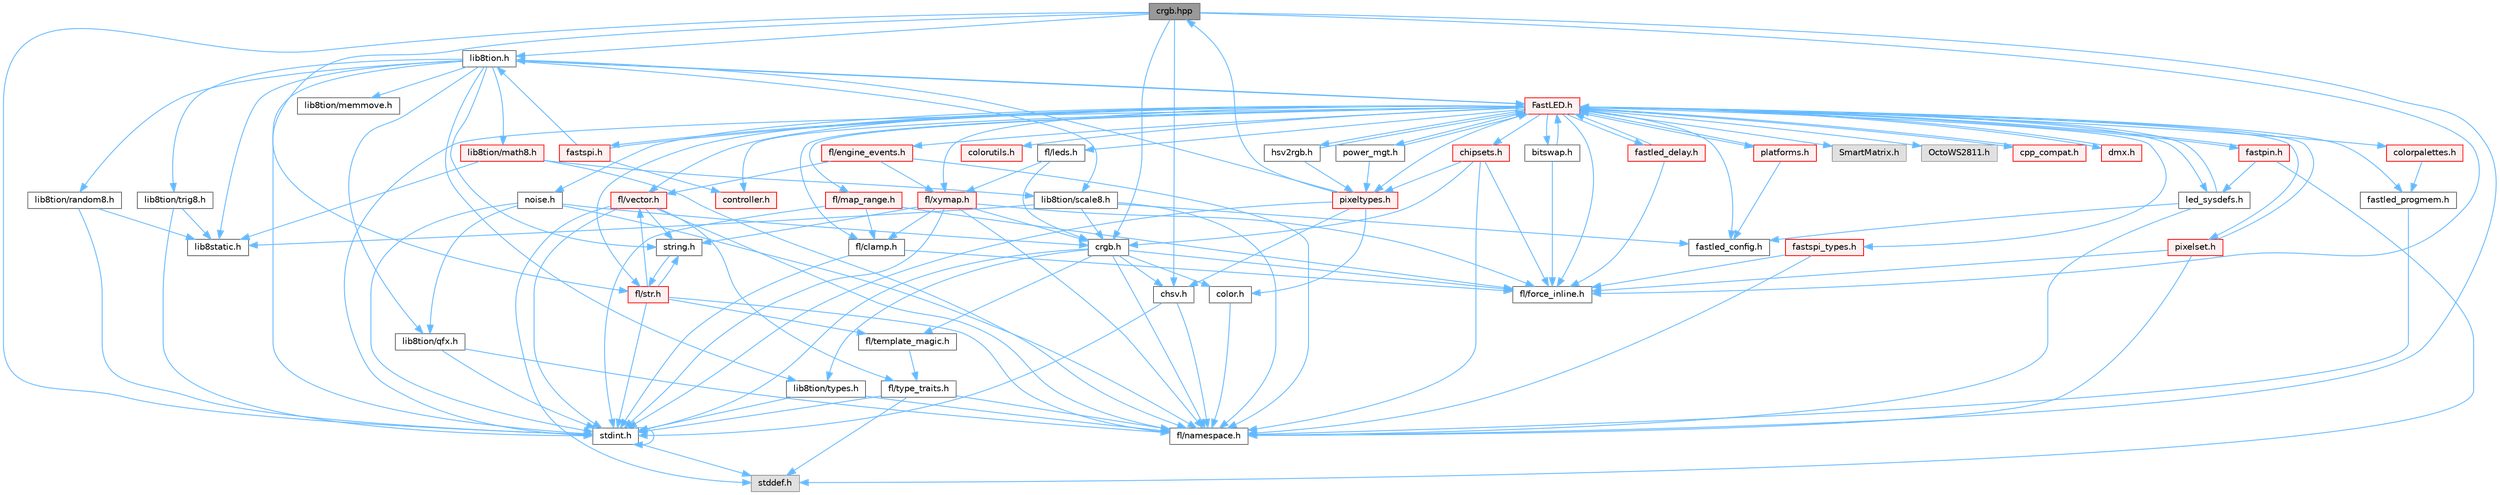 digraph "crgb.hpp"
{
 // INTERACTIVE_SVG=YES
 // LATEX_PDF_SIZE
  bgcolor="transparent";
  edge [fontname=Helvetica,fontsize=10,labelfontname=Helvetica,labelfontsize=10];
  node [fontname=Helvetica,fontsize=10,shape=box,height=0.2,width=0.4];
  Node1 [id="Node000001",label="crgb.hpp",height=0.2,width=0.4,color="gray40", fillcolor="grey60", style="filled", fontcolor="black",tooltip="Defines utility functions for the red, green, and blue (RGB) pixel struct."];
  Node1 -> Node2 [id="edge1_Node000001_Node000002",color="steelblue1",style="solid",tooltip=" "];
  Node2 [id="Node000002",label="stdint.h",height=0.2,width=0.4,color="grey40", fillcolor="white", style="filled",URL="$df/dd8/stdint_8h.html",tooltip=" "];
  Node2 -> Node3 [id="edge2_Node000002_Node000003",color="steelblue1",style="solid",tooltip=" "];
  Node3 [id="Node000003",label="stddef.h",height=0.2,width=0.4,color="grey60", fillcolor="#E0E0E0", style="filled",tooltip=" "];
  Node2 -> Node2 [id="edge3_Node000002_Node000002",color="steelblue1",style="solid",tooltip=" "];
  Node1 -> Node4 [id="edge4_Node000001_Node000004",color="steelblue1",style="solid",tooltip=" "];
  Node4 [id="Node000004",label="chsv.h",height=0.2,width=0.4,color="grey40", fillcolor="white", style="filled",URL="$d8/dd0/chsv_8h.html",tooltip="Defines the hue, saturation, and value (HSV) pixel struct."];
  Node4 -> Node2 [id="edge5_Node000004_Node000002",color="steelblue1",style="solid",tooltip=" "];
  Node4 -> Node5 [id="edge6_Node000004_Node000005",color="steelblue1",style="solid",tooltip=" "];
  Node5 [id="Node000005",label="fl/namespace.h",height=0.2,width=0.4,color="grey40", fillcolor="white", style="filled",URL="$df/d2a/namespace_8h.html",tooltip="Implements the FastLED namespace macros."];
  Node1 -> Node6 [id="edge7_Node000001_Node000006",color="steelblue1",style="solid",tooltip=" "];
  Node6 [id="Node000006",label="crgb.h",height=0.2,width=0.4,color="grey40", fillcolor="white", style="filled",URL="$db/dd1/crgb_8h.html",tooltip="Defines the red, green, and blue (RGB) pixel struct."];
  Node6 -> Node2 [id="edge8_Node000006_Node000002",color="steelblue1",style="solid",tooltip=" "];
  Node6 -> Node4 [id="edge9_Node000006_Node000004",color="steelblue1",style="solid",tooltip=" "];
  Node6 -> Node5 [id="edge10_Node000006_Node000005",color="steelblue1",style="solid",tooltip=" "];
  Node6 -> Node7 [id="edge11_Node000006_Node000007",color="steelblue1",style="solid",tooltip=" "];
  Node7 [id="Node000007",label="color.h",height=0.2,width=0.4,color="grey40", fillcolor="white", style="filled",URL="$d2/d6b/src_2color_8h.html",tooltip="Contains definitions for color correction and temperature."];
  Node7 -> Node5 [id="edge12_Node000007_Node000005",color="steelblue1",style="solid",tooltip=" "];
  Node6 -> Node8 [id="edge13_Node000006_Node000008",color="steelblue1",style="solid",tooltip=" "];
  Node8 [id="Node000008",label="lib8tion/types.h",height=0.2,width=0.4,color="grey40", fillcolor="white", style="filled",URL="$d9/ddf/lib8tion_2types_8h.html",tooltip="Defines fractional types used for lib8tion functions."];
  Node8 -> Node2 [id="edge14_Node000008_Node000002",color="steelblue1",style="solid",tooltip=" "];
  Node8 -> Node5 [id="edge15_Node000008_Node000005",color="steelblue1",style="solid",tooltip=" "];
  Node6 -> Node9 [id="edge16_Node000006_Node000009",color="steelblue1",style="solid",tooltip=" "];
  Node9 [id="Node000009",label="fl/force_inline.h",height=0.2,width=0.4,color="grey40", fillcolor="white", style="filled",URL="$d4/d64/force__inline_8h.html",tooltip=" "];
  Node6 -> Node10 [id="edge17_Node000006_Node000010",color="steelblue1",style="solid",tooltip=" "];
  Node10 [id="Node000010",label="fl/template_magic.h",height=0.2,width=0.4,color="grey40", fillcolor="white", style="filled",URL="$d8/d0c/template__magic_8h.html",tooltip=" "];
  Node10 -> Node11 [id="edge18_Node000010_Node000011",color="steelblue1",style="solid",tooltip=" "];
  Node11 [id="Node000011",label="fl/type_traits.h",height=0.2,width=0.4,color="grey40", fillcolor="white", style="filled",URL="$df/d63/type__traits_8h.html",tooltip=" "];
  Node11 -> Node3 [id="edge19_Node000011_Node000003",color="steelblue1",style="solid",tooltip=" "];
  Node11 -> Node2 [id="edge20_Node000011_Node000002",color="steelblue1",style="solid",tooltip=" "];
  Node11 -> Node5 [id="edge21_Node000011_Node000005",color="steelblue1",style="solid",tooltip=" "];
  Node1 -> Node12 [id="edge22_Node000001_Node000012",color="steelblue1",style="solid",tooltip=" "];
  Node12 [id="Node000012",label="lib8tion.h",height=0.2,width=0.4,color="grey40", fillcolor="white", style="filled",URL="$df/da5/lib8tion_8h.html",tooltip="Fast, efficient 8-bit math functions specifically designed for high-performance LED programming."];
  Node12 -> Node13 [id="edge23_Node000012_Node000013",color="steelblue1",style="solid",tooltip=" "];
  Node13 [id="Node000013",label="FastLED.h",height=0.2,width=0.4,color="red", fillcolor="#FFF0F0", style="filled",URL="$db/d97/_fast_l_e_d_8h.html",tooltip="central include file for FastLED, defines the CFastLED class/object"];
  Node13 -> Node2 [id="edge24_Node000013_Node000002",color="steelblue1",style="solid",tooltip=" "];
  Node13 -> Node14 [id="edge25_Node000013_Node000014",color="steelblue1",style="solid",tooltip=" "];
  Node14 [id="Node000014",label="SmartMatrix.h",height=0.2,width=0.4,color="grey60", fillcolor="#E0E0E0", style="filled",tooltip=" "];
  Node13 -> Node15 [id="edge26_Node000013_Node000015",color="steelblue1",style="solid",tooltip=" "];
  Node15 [id="Node000015",label="OctoWS2811.h",height=0.2,width=0.4,color="grey60", fillcolor="#E0E0E0", style="filled",tooltip=" "];
  Node13 -> Node9 [id="edge27_Node000013_Node000009",color="steelblue1",style="solid",tooltip=" "];
  Node13 -> Node16 [id="edge28_Node000013_Node000016",color="steelblue1",style="solid",tooltip=" "];
  Node16 [id="Node000016",label="cpp_compat.h",height=0.2,width=0.4,color="red", fillcolor="#FFF0F0", style="filled",URL="$d9/d13/cpp__compat_8h.html",tooltip="Compatibility functions based on C++ version."];
  Node16 -> Node13 [id="edge29_Node000016_Node000013",color="steelblue1",style="solid",tooltip=" "];
  Node13 -> Node18 [id="edge30_Node000013_Node000018",color="steelblue1",style="solid",tooltip=" "];
  Node18 [id="Node000018",label="fastled_config.h",height=0.2,width=0.4,color="grey40", fillcolor="white", style="filled",URL="$d5/d11/fastled__config_8h.html",tooltip="Contains definitions that can be used to configure FastLED at compile time."];
  Node13 -> Node19 [id="edge31_Node000013_Node000019",color="steelblue1",style="solid",tooltip=" "];
  Node19 [id="Node000019",label="led_sysdefs.h",height=0.2,width=0.4,color="grey40", fillcolor="white", style="filled",URL="$d9/d3e/led__sysdefs_8h.html",tooltip="Determines which platform system definitions to include."];
  Node19 -> Node13 [id="edge32_Node000019_Node000013",color="steelblue1",style="solid",tooltip=" "];
  Node19 -> Node18 [id="edge33_Node000019_Node000018",color="steelblue1",style="solid",tooltip=" "];
  Node19 -> Node5 [id="edge34_Node000019_Node000005",color="steelblue1",style="solid",tooltip=" "];
  Node13 -> Node20 [id="edge35_Node000013_Node000020",color="steelblue1",style="solid",tooltip=" "];
  Node20 [id="Node000020",label="fastled_delay.h",height=0.2,width=0.4,color="red", fillcolor="#FFF0F0", style="filled",URL="$d0/da8/fastled__delay_8h.html",tooltip="Utility functions and classes for managing delay cycles."];
  Node20 -> Node13 [id="edge36_Node000020_Node000013",color="steelblue1",style="solid",tooltip=" "];
  Node20 -> Node9 [id="edge37_Node000020_Node000009",color="steelblue1",style="solid",tooltip=" "];
  Node13 -> Node22 [id="edge38_Node000013_Node000022",color="steelblue1",style="solid",tooltip=" "];
  Node22 [id="Node000022",label="bitswap.h",height=0.2,width=0.4,color="grey40", fillcolor="white", style="filled",URL="$de/ded/bitswap_8h.html",tooltip="Functions for doing a rotation of bits/bytes used by parallel output."];
  Node22 -> Node13 [id="edge39_Node000022_Node000013",color="steelblue1",style="solid",tooltip=" "];
  Node22 -> Node9 [id="edge40_Node000022_Node000009",color="steelblue1",style="solid",tooltip=" "];
  Node13 -> Node23 [id="edge41_Node000013_Node000023",color="steelblue1",style="solid",tooltip=" "];
  Node23 [id="Node000023",label="controller.h",height=0.2,width=0.4,color="red", fillcolor="#FFF0F0", style="filled",URL="$d2/dd9/controller_8h.html",tooltip="deprecated: base definitions used by led controllers for writing out led data"];
  Node13 -> Node64 [id="edge42_Node000013_Node000064",color="steelblue1",style="solid",tooltip=" "];
  Node64 [id="Node000064",label="fastpin.h",height=0.2,width=0.4,color="red", fillcolor="#FFF0F0", style="filled",URL="$db/d65/fastpin_8h.html",tooltip="Class base definitions for defining fast pin access."];
  Node64 -> Node13 [id="edge43_Node000064_Node000013",color="steelblue1",style="solid",tooltip=" "];
  Node64 -> Node19 [id="edge44_Node000064_Node000019",color="steelblue1",style="solid",tooltip=" "];
  Node64 -> Node3 [id="edge45_Node000064_Node000003",color="steelblue1",style="solid",tooltip=" "];
  Node13 -> Node65 [id="edge46_Node000013_Node000065",color="steelblue1",style="solid",tooltip=" "];
  Node65 [id="Node000065",label="fastspi_types.h",height=0.2,width=0.4,color="red", fillcolor="#FFF0F0", style="filled",URL="$d2/ddb/fastspi__types_8h.html",tooltip="Data types and constants used by SPI interfaces."];
  Node65 -> Node9 [id="edge47_Node000065_Node000009",color="steelblue1",style="solid",tooltip=" "];
  Node65 -> Node5 [id="edge48_Node000065_Node000005",color="steelblue1",style="solid",tooltip=" "];
  Node13 -> Node66 [id="edge49_Node000013_Node000066",color="steelblue1",style="solid",tooltip=" "];
  Node66 [id="Node000066",label="dmx.h",height=0.2,width=0.4,color="red", fillcolor="#FFF0F0", style="filled",URL="$d3/de1/dmx_8h.html",tooltip="Defines the DMX512-based LED controllers."];
  Node66 -> Node13 [id="edge50_Node000066_Node000013",color="steelblue1",style="solid",tooltip=" "];
  Node13 -> Node69 [id="edge51_Node000013_Node000069",color="steelblue1",style="solid",tooltip=" "];
  Node69 [id="Node000069",label="platforms.h",height=0.2,width=0.4,color="red", fillcolor="#FFF0F0", style="filled",URL="$da/dc9/platforms_8h.html",tooltip="Determines which platforms headers to include."];
  Node69 -> Node13 [id="edge52_Node000069_Node000013",color="steelblue1",style="solid",tooltip=" "];
  Node69 -> Node18 [id="edge53_Node000069_Node000018",color="steelblue1",style="solid",tooltip=" "];
  Node13 -> Node71 [id="edge54_Node000013_Node000071",color="steelblue1",style="solid",tooltip=" "];
  Node71 [id="Node000071",label="fastled_progmem.h",height=0.2,width=0.4,color="grey40", fillcolor="white", style="filled",URL="$df/dab/fastled__progmem_8h.html",tooltip="Wrapper definitions to allow seamless use of PROGMEM in environments that have it."];
  Node71 -> Node5 [id="edge55_Node000071_Node000005",color="steelblue1",style="solid",tooltip=" "];
  Node13 -> Node12 [id="edge56_Node000013_Node000012",color="steelblue1",style="solid",tooltip=" "];
  Node13 -> Node25 [id="edge57_Node000013_Node000025",color="steelblue1",style="solid",tooltip=" "];
  Node25 [id="Node000025",label="pixeltypes.h",height=0.2,width=0.4,color="red", fillcolor="#FFF0F0", style="filled",URL="$d2/dba/pixeltypes_8h.html",tooltip="Includes defintions for RGB and HSV pixels."];
  Node25 -> Node2 [id="edge58_Node000025_Node000002",color="steelblue1",style="solid",tooltip=" "];
  Node25 -> Node12 [id="edge59_Node000025_Node000012",color="steelblue1",style="solid",tooltip=" "];
  Node25 -> Node7 [id="edge60_Node000025_Node000007",color="steelblue1",style="solid",tooltip=" "];
  Node25 -> Node4 [id="edge61_Node000025_Node000004",color="steelblue1",style="solid",tooltip=" "];
  Node25 -> Node1 [id="edge62_Node000025_Node000001",color="steelblue1",style="solid",tooltip=" "];
  Node13 -> Node72 [id="edge63_Node000013_Node000072",color="steelblue1",style="solid",tooltip=" "];
  Node72 [id="Node000072",label="hsv2rgb.h",height=0.2,width=0.4,color="grey40", fillcolor="white", style="filled",URL="$de/d9a/hsv2rgb_8h.html",tooltip="Functions to convert from the HSV colorspace to the RGB colorspace."];
  Node72 -> Node13 [id="edge64_Node000072_Node000013",color="steelblue1",style="solid",tooltip=" "];
  Node72 -> Node25 [id="edge65_Node000072_Node000025",color="steelblue1",style="solid",tooltip=" "];
  Node13 -> Node73 [id="edge66_Node000013_Node000073",color="steelblue1",style="solid",tooltip=" "];
  Node73 [id="Node000073",label="colorutils.h",height=0.2,width=0.4,color="red", fillcolor="#FFF0F0", style="filled",URL="$d1/dfb/colorutils_8h.html",tooltip=" "];
  Node13 -> Node79 [id="edge67_Node000013_Node000079",color="steelblue1",style="solid",tooltip=" "];
  Node79 [id="Node000079",label="pixelset.h",height=0.2,width=0.4,color="red", fillcolor="#FFF0F0", style="filled",URL="$d4/d46/pixelset_8h.html",tooltip="Declares classes for managing logical groups of LEDs."];
  Node79 -> Node9 [id="edge68_Node000079_Node000009",color="steelblue1",style="solid",tooltip=" "];
  Node79 -> Node5 [id="edge69_Node000079_Node000005",color="steelblue1",style="solid",tooltip=" "];
  Node79 -> Node13 [id="edge70_Node000079_Node000013",color="steelblue1",style="solid",tooltip=" "];
  Node13 -> Node80 [id="edge71_Node000013_Node000080",color="steelblue1",style="solid",tooltip=" "];
  Node80 [id="Node000080",label="colorpalettes.h",height=0.2,width=0.4,color="red", fillcolor="#FFF0F0", style="filled",URL="$dc/dcc/colorpalettes_8h.html",tooltip="Declarations for the predefined color palettes supplied by FastLED."];
  Node80 -> Node71 [id="edge72_Node000080_Node000071",color="steelblue1",style="solid",tooltip=" "];
  Node13 -> Node81 [id="edge73_Node000013_Node000081",color="steelblue1",style="solid",tooltip=" "];
  Node81 [id="Node000081",label="noise.h",height=0.2,width=0.4,color="grey40", fillcolor="white", style="filled",URL="$d1/d31/noise_8h.html",tooltip="Functions to generate and fill arrays with noise."];
  Node81 -> Node2 [id="edge74_Node000081_Node000002",color="steelblue1",style="solid",tooltip=" "];
  Node81 -> Node6 [id="edge75_Node000081_Node000006",color="steelblue1",style="solid",tooltip=" "];
  Node81 -> Node5 [id="edge76_Node000081_Node000005",color="steelblue1",style="solid",tooltip=" "];
  Node81 -> Node82 [id="edge77_Node000081_Node000082",color="steelblue1",style="solid",tooltip=" "];
  Node82 [id="Node000082",label="lib8tion/qfx.h",height=0.2,width=0.4,color="grey40", fillcolor="white", style="filled",URL="$d2/d19/qfx_8h.html",tooltip=" "];
  Node82 -> Node2 [id="edge78_Node000082_Node000002",color="steelblue1",style="solid",tooltip=" "];
  Node82 -> Node5 [id="edge79_Node000082_Node000005",color="steelblue1",style="solid",tooltip=" "];
  Node13 -> Node83 [id="edge80_Node000013_Node000083",color="steelblue1",style="solid",tooltip=" "];
  Node83 [id="Node000083",label="power_mgt.h",height=0.2,width=0.4,color="grey40", fillcolor="white", style="filled",URL="$dc/d5b/power__mgt_8h.html",tooltip="Functions to limit the power used by FastLED."];
  Node83 -> Node13 [id="edge81_Node000083_Node000013",color="steelblue1",style="solid",tooltip=" "];
  Node83 -> Node25 [id="edge82_Node000083_Node000025",color="steelblue1",style="solid",tooltip=" "];
  Node13 -> Node84 [id="edge83_Node000013_Node000084",color="steelblue1",style="solid",tooltip=" "];
  Node84 [id="Node000084",label="fastspi.h",height=0.2,width=0.4,color="red", fillcolor="#FFF0F0", style="filled",URL="$d6/ddc/fastspi_8h.html",tooltip="Serial peripheral interface (SPI) definitions per platform."];
  Node84 -> Node13 [id="edge84_Node000084_Node000013",color="steelblue1",style="solid",tooltip=" "];
  Node84 -> Node23 [id="edge85_Node000084_Node000023",color="steelblue1",style="solid",tooltip=" "];
  Node84 -> Node12 [id="edge86_Node000084_Node000012",color="steelblue1",style="solid",tooltip=" "];
  Node13 -> Node86 [id="edge87_Node000013_Node000086",color="steelblue1",style="solid",tooltip=" "];
  Node86 [id="Node000086",label="chipsets.h",height=0.2,width=0.4,color="red", fillcolor="#FFF0F0", style="filled",URL="$db/d66/chipsets_8h.html",tooltip="Contains the bulk of the definitions for the various LED chipsets supported."];
  Node86 -> Node25 [id="edge88_Node000086_Node000025",color="steelblue1",style="solid",tooltip=" "];
  Node86 -> Node9 [id="edge89_Node000086_Node000009",color="steelblue1",style="solid",tooltip=" "];
  Node86 -> Node6 [id="edge90_Node000086_Node000006",color="steelblue1",style="solid",tooltip=" "];
  Node86 -> Node5 [id="edge91_Node000086_Node000005",color="steelblue1",style="solid",tooltip=" "];
  Node13 -> Node53 [id="edge92_Node000013_Node000053",color="steelblue1",style="solid",tooltip=" "];
  Node53 [id="Node000053",label="fl/engine_events.h",height=0.2,width=0.4,color="red", fillcolor="#FFF0F0", style="filled",URL="$db/dc0/engine__events_8h.html",tooltip=" "];
  Node53 -> Node5 [id="edge93_Node000053_Node000005",color="steelblue1",style="solid",tooltip=" "];
  Node53 -> Node49 [id="edge94_Node000053_Node000049",color="steelblue1",style="solid",tooltip=" "];
  Node49 [id="Node000049",label="fl/vector.h",height=0.2,width=0.4,color="red", fillcolor="#FFF0F0", style="filled",URL="$d6/d68/vector_8h.html",tooltip=" "];
  Node49 -> Node3 [id="edge95_Node000049_Node000003",color="steelblue1",style="solid",tooltip=" "];
  Node49 -> Node2 [id="edge96_Node000049_Node000002",color="steelblue1",style="solid",tooltip=" "];
  Node49 -> Node35 [id="edge97_Node000049_Node000035",color="steelblue1",style="solid",tooltip=" "];
  Node35 [id="Node000035",label="string.h",height=0.2,width=0.4,color="grey40", fillcolor="white", style="filled",URL="$da/d66/string_8h.html",tooltip=" "];
  Node35 -> Node36 [id="edge98_Node000035_Node000036",color="steelblue1",style="solid",tooltip=" "];
  Node36 [id="Node000036",label="fl/str.h",height=0.2,width=0.4,color="red", fillcolor="#FFF0F0", style="filled",URL="$d1/d93/str_8h.html",tooltip=" "];
  Node36 -> Node2 [id="edge99_Node000036_Node000002",color="steelblue1",style="solid",tooltip=" "];
  Node36 -> Node35 [id="edge100_Node000036_Node000035",color="steelblue1",style="solid",tooltip=" "];
  Node36 -> Node5 [id="edge101_Node000036_Node000005",color="steelblue1",style="solid",tooltip=" "];
  Node36 -> Node10 [id="edge102_Node000036_Node000010",color="steelblue1",style="solid",tooltip=" "];
  Node36 -> Node49 [id="edge103_Node000036_Node000049",color="steelblue1",style="solid",tooltip=" "];
  Node49 -> Node5 [id="edge104_Node000049_Node000005",color="steelblue1",style="solid",tooltip=" "];
  Node49 -> Node11 [id="edge105_Node000049_Node000011",color="steelblue1",style="solid",tooltip=" "];
  Node53 -> Node61 [id="edge106_Node000053_Node000061",color="steelblue1",style="solid",tooltip=" "];
  Node61 [id="Node000061",label="fl/xymap.h",height=0.2,width=0.4,color="red", fillcolor="#FFF0F0", style="filled",URL="$da/d61/xymap_8h.html",tooltip=" "];
  Node61 -> Node2 [id="edge107_Node000061_Node000002",color="steelblue1",style="solid",tooltip=" "];
  Node61 -> Node35 [id="edge108_Node000061_Node000035",color="steelblue1",style="solid",tooltip=" "];
  Node61 -> Node6 [id="edge109_Node000061_Node000006",color="steelblue1",style="solid",tooltip=" "];
  Node61 -> Node39 [id="edge110_Node000061_Node000039",color="steelblue1",style="solid",tooltip=" "];
  Node39 [id="Node000039",label="fl/clamp.h",height=0.2,width=0.4,color="grey40", fillcolor="white", style="filled",URL="$d6/dd3/clamp_8h.html",tooltip=" "];
  Node39 -> Node2 [id="edge111_Node000039_Node000002",color="steelblue1",style="solid",tooltip=" "];
  Node39 -> Node9 [id="edge112_Node000039_Node000009",color="steelblue1",style="solid",tooltip=" "];
  Node61 -> Node9 [id="edge113_Node000061_Node000009",color="steelblue1",style="solid",tooltip=" "];
  Node61 -> Node5 [id="edge114_Node000061_Node000005",color="steelblue1",style="solid",tooltip=" "];
  Node13 -> Node87 [id="edge115_Node000013_Node000087",color="steelblue1",style="solid",tooltip=" "];
  Node87 [id="Node000087",label="fl/leds.h",height=0.2,width=0.4,color="grey40", fillcolor="white", style="filled",URL="$da/d78/leds_8h.html",tooltip=" "];
  Node87 -> Node6 [id="edge116_Node000087_Node000006",color="steelblue1",style="solid",tooltip=" "];
  Node87 -> Node61 [id="edge117_Node000087_Node000061",color="steelblue1",style="solid",tooltip=" "];
  Node13 -> Node36 [id="edge118_Node000013_Node000036",color="steelblue1",style="solid",tooltip=" "];
  Node13 -> Node61 [id="edge119_Node000013_Node000061",color="steelblue1",style="solid",tooltip=" "];
  Node13 -> Node39 [id="edge120_Node000013_Node000039",color="steelblue1",style="solid",tooltip=" "];
  Node13 -> Node40 [id="edge121_Node000013_Node000040",color="steelblue1",style="solid",tooltip=" "];
  Node40 [id="Node000040",label="fl/map_range.h",height=0.2,width=0.4,color="red", fillcolor="#FFF0F0", style="filled",URL="$d1/d47/map__range_8h.html",tooltip=" "];
  Node40 -> Node2 [id="edge122_Node000040_Node000002",color="steelblue1",style="solid",tooltip=" "];
  Node40 -> Node39 [id="edge123_Node000040_Node000039",color="steelblue1",style="solid",tooltip=" "];
  Node40 -> Node9 [id="edge124_Node000040_Node000009",color="steelblue1",style="solid",tooltip=" "];
  Node13 -> Node49 [id="edge125_Node000013_Node000049",color="steelblue1",style="solid",tooltip=" "];
  Node12 -> Node8 [id="edge126_Node000012_Node000008",color="steelblue1",style="solid",tooltip=" "];
  Node12 -> Node2 [id="edge127_Node000012_Node000002",color="steelblue1",style="solid",tooltip=" "];
  Node12 -> Node29 [id="edge128_Node000012_Node000029",color="steelblue1",style="solid",tooltip=" "];
  Node29 [id="Node000029",label="lib8static.h",height=0.2,width=0.4,color="grey40", fillcolor="white", style="filled",URL="$d4/d7a/lib8static_8h.html",tooltip="Defines static inlining macros for lib8tion functions."];
  Node12 -> Node82 [id="edge129_Node000012_Node000082",color="steelblue1",style="solid",tooltip=" "];
  Node12 -> Node78 [id="edge130_Node000012_Node000078",color="steelblue1",style="solid",tooltip=" "];
  Node78 [id="Node000078",label="lib8tion/memmove.h",height=0.2,width=0.4,color="grey40", fillcolor="white", style="filled",URL="$d9/d72/memmove_8h.html",tooltip=" "];
  Node12 -> Node35 [id="edge131_Node000012_Node000035",color="steelblue1",style="solid",tooltip=" "];
  Node12 -> Node103 [id="edge132_Node000012_Node000103",color="steelblue1",style="solid",tooltip=" "];
  Node103 [id="Node000103",label="lib8tion/math8.h",height=0.2,width=0.4,color="red", fillcolor="#FFF0F0", style="filled",URL="$d5/dd1/math8_8h.html",tooltip="Fast, efficient 8-bit math functions specifically designed for high-performance LED programming."];
  Node103 -> Node32 [id="edge133_Node000103_Node000032",color="steelblue1",style="solid",tooltip=" "];
  Node32 [id="Node000032",label="lib8tion/scale8.h",height=0.2,width=0.4,color="grey40", fillcolor="white", style="filled",URL="$db/d91/scale8_8h.html",tooltip="Fast, efficient 8-bit scaling functions specifically designed for high-performance LED programming."];
  Node32 -> Node29 [id="edge134_Node000032_Node000029",color="steelblue1",style="solid",tooltip=" "];
  Node32 -> Node6 [id="edge135_Node000032_Node000006",color="steelblue1",style="solid",tooltip=" "];
  Node32 -> Node5 [id="edge136_Node000032_Node000005",color="steelblue1",style="solid",tooltip=" "];
  Node32 -> Node18 [id="edge137_Node000032_Node000018",color="steelblue1",style="solid",tooltip=" "];
  Node103 -> Node29 [id="edge138_Node000103_Node000029",color="steelblue1",style="solid",tooltip=" "];
  Node103 -> Node5 [id="edge139_Node000103_Node000005",color="steelblue1",style="solid",tooltip=" "];
  Node12 -> Node32 [id="edge140_Node000012_Node000032",color="steelblue1",style="solid",tooltip=" "];
  Node12 -> Node104 [id="edge141_Node000012_Node000104",color="steelblue1",style="solid",tooltip=" "];
  Node104 [id="Node000104",label="lib8tion/random8.h",height=0.2,width=0.4,color="grey40", fillcolor="white", style="filled",URL="$d9/dfa/random8_8h.html",tooltip="Fast, efficient random number generators specifically designed for high-performance LED programming."];
  Node104 -> Node2 [id="edge142_Node000104_Node000002",color="steelblue1",style="solid",tooltip=" "];
  Node104 -> Node29 [id="edge143_Node000104_Node000029",color="steelblue1",style="solid",tooltip=" "];
  Node12 -> Node105 [id="edge144_Node000012_Node000105",color="steelblue1",style="solid",tooltip=" "];
  Node105 [id="Node000105",label="lib8tion/trig8.h",height=0.2,width=0.4,color="grey40", fillcolor="white", style="filled",URL="$d3/db9/trig8_8h.html",tooltip="Fast, efficient 8-bit trigonometry functions specifically designed for high-performance LED programmi..."];
  Node105 -> Node2 [id="edge145_Node000105_Node000002",color="steelblue1",style="solid",tooltip=" "];
  Node105 -> Node29 [id="edge146_Node000105_Node000029",color="steelblue1",style="solid",tooltip=" "];
  Node1 -> Node5 [id="edge147_Node000001_Node000005",color="steelblue1",style="solid",tooltip=" "];
  Node1 -> Node9 [id="edge148_Node000001_Node000009",color="steelblue1",style="solid",tooltip=" "];
  Node1 -> Node36 [id="edge149_Node000001_Node000036",color="steelblue1",style="solid",tooltip=" "];
}

